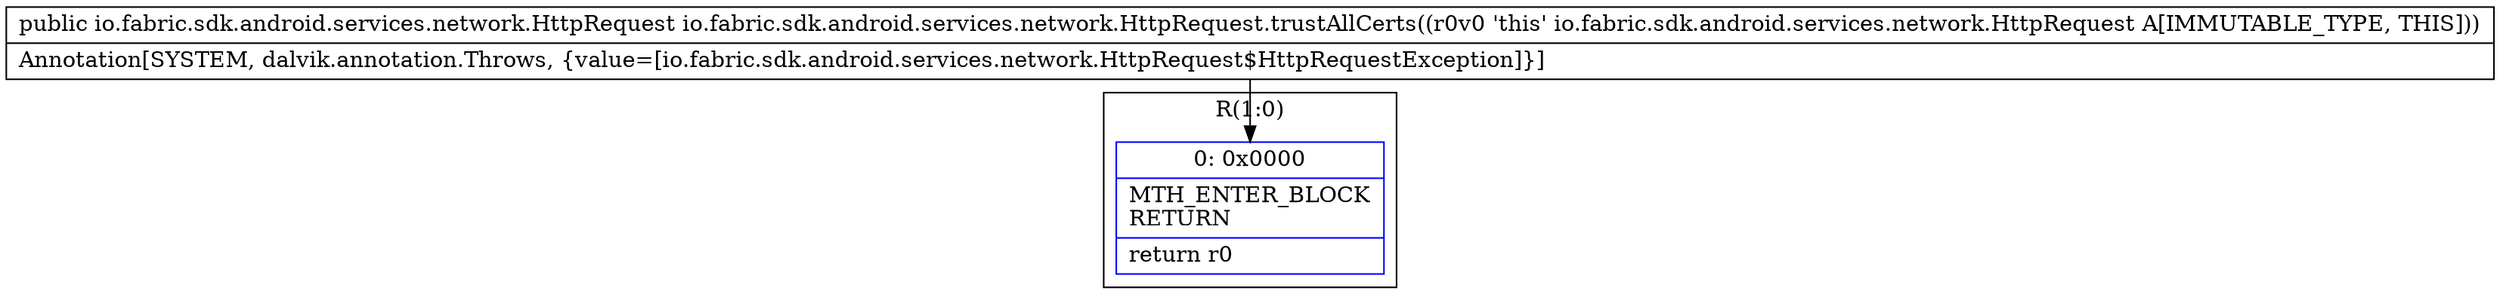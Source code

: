 digraph "CFG forio.fabric.sdk.android.services.network.HttpRequest.trustAllCerts()Lio\/fabric\/sdk\/android\/services\/network\/HttpRequest;" {
subgraph cluster_Region_1838975839 {
label = "R(1:0)";
node [shape=record,color=blue];
Node_0 [shape=record,label="{0\:\ 0x0000|MTH_ENTER_BLOCK\lRETURN\l|return r0\l}"];
}
MethodNode[shape=record,label="{public io.fabric.sdk.android.services.network.HttpRequest io.fabric.sdk.android.services.network.HttpRequest.trustAllCerts((r0v0 'this' io.fabric.sdk.android.services.network.HttpRequest A[IMMUTABLE_TYPE, THIS]))  | Annotation[SYSTEM, dalvik.annotation.Throws, \{value=[io.fabric.sdk.android.services.network.HttpRequest$HttpRequestException]\}]\l}"];
MethodNode -> Node_0;
}

